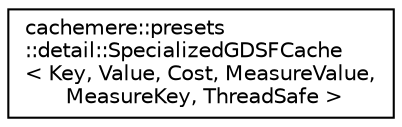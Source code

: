 digraph "Graphical Class Hierarchy"
{
 // LATEX_PDF_SIZE
  edge [fontname="Helvetica",fontsize="10",labelfontname="Helvetica",labelfontsize="10"];
  node [fontname="Helvetica",fontsize="10",shape=record];
  rankdir="LR";
  Node0 [label="cachemere::presets\l::detail::SpecializedGDSFCache\l\< Key, Value, Cost, MeasureValue,\l MeasureKey, ThreadSafe \>",height=0.2,width=0.4,color="black", fillcolor="white", style="filled",URL="$classcachemere_1_1presets_1_1detail_1_1SpecializedGDSFCache.html",tooltip=" "];
}
